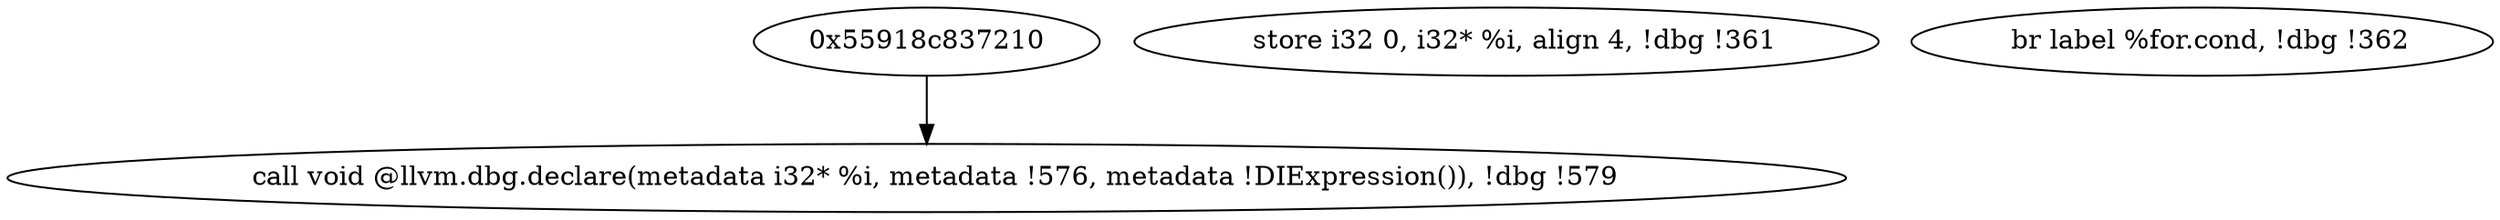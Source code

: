 digraph DDG {
  "0x55918c837370" [label="  call void @llvm.dbg.declare(metadata i32* %i, metadata !576, metadata !DIExpression()), !dbg !579"];
  "0x55918c837440" [label="  store i32 0, i32* %i, align 4, !dbg !361"];
  "0x55918c8374b0" [label="  br label %for.cond, !dbg !362"];
  "0x55918c837210" -> "0x55918c837370";
}
